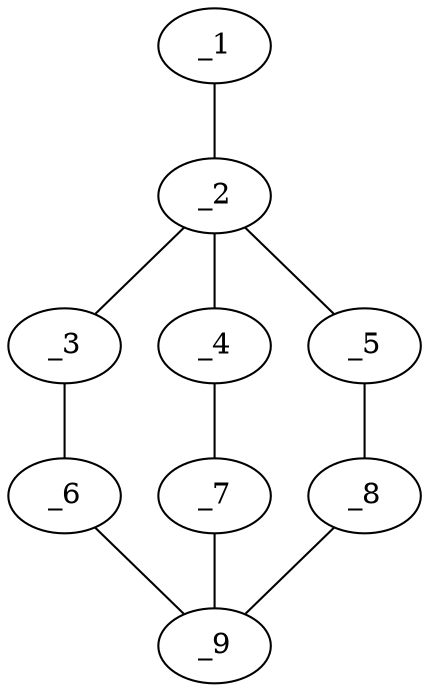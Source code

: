 graph molid58579 {
	_1	 [charge=0,
		chem=1,
		symbol="C  ",
		x="3.9732",
		y="-1.6232"];
	_2	 [charge=0,
		chem=1,
		symbol="C  ",
		x="4.2321",
		y="-0.6573"];
	_1 -- _2	 [valence=1];
	_3	 [charge=0,
		chem=1,
		symbol="C  ",
		x="2.5",
		y="-1.6573"];
	_2 -- _3	 [valence=1];
	_4	 [charge=0,
		chem=1,
		symbol="C  ",
		x="3.2543",
		y="1.1573"];
	_2 -- _4	 [valence=1];
	_5	 [charge=0,
		chem=1,
		symbol="C  ",
		x="6.064",
		y="-1.4161"];
	_2 -- _5	 [valence=1];
	_6	 [charge=0,
		chem=2,
		symbol="O  ",
		x=2,
		y="-0.7913"];
	_3 -- _6	 [valence=1];
	_7	 [charge=0,
		chem=2,
		symbol="O  ",
		x="4.1203",
		y="1.6573"];
	_4 -- _7	 [valence=1];
	_8	 [charge=0,
		chem=2,
		symbol="O  ",
		x="6.3228",
		y="-0.4502"];
	_5 -- _8	 [valence=1];
	_9	 [charge=0,
		chem=6,
		symbol="P  ",
		x="4.4909",
		y="0.3086"];
	_6 -- _9	 [valence=1];
	_7 -- _9	 [valence=1];
	_8 -- _9	 [valence=1];
}
